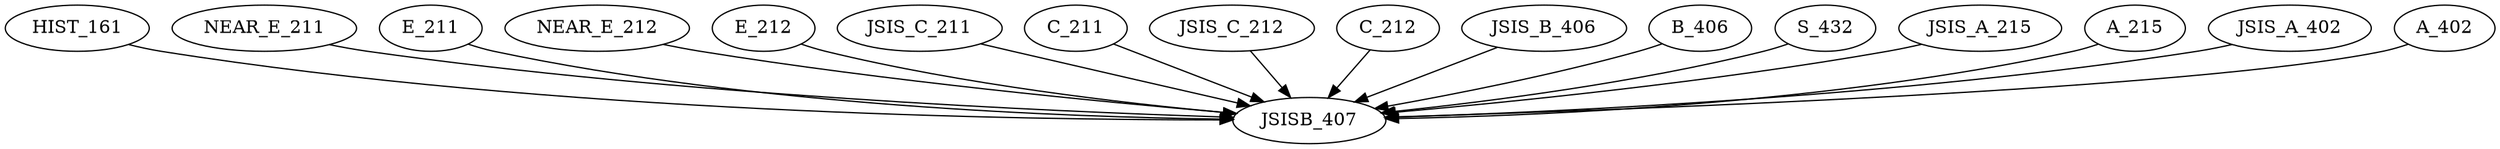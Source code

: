 digraph G {
    edge [color=black];
    HIST_161 -> JSISB_407;
    NEAR_E_211 -> JSISB_407;
    E_211 -> JSISB_407;
    NEAR_E_212 -> JSISB_407;
    E_212 -> JSISB_407;
    JSIS_C_211 -> JSISB_407;
    C_211 -> JSISB_407;
    JSIS_C_212 -> JSISB_407;
    C_212 -> JSISB_407;
    JSIS_B_406 -> JSISB_407;
    B_406 -> JSISB_407;
    S_432 -> JSISB_407;
    JSIS_A_215 -> JSISB_407;
    A_215 -> JSISB_407;
    JSIS_A_402 -> JSISB_407;
    A_402 -> JSISB_407;
}
